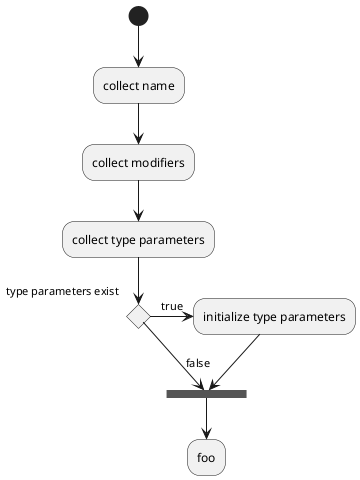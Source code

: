 @startuml

(*) --> collect name 
--> collect modifiers
--> collect type parameters
if "type parameters exist" then 
->[true] initialize type parameters 
--> ===typeParams===
else 
->[false] ===typeParams===
endif 
--> foo 
@enduml 